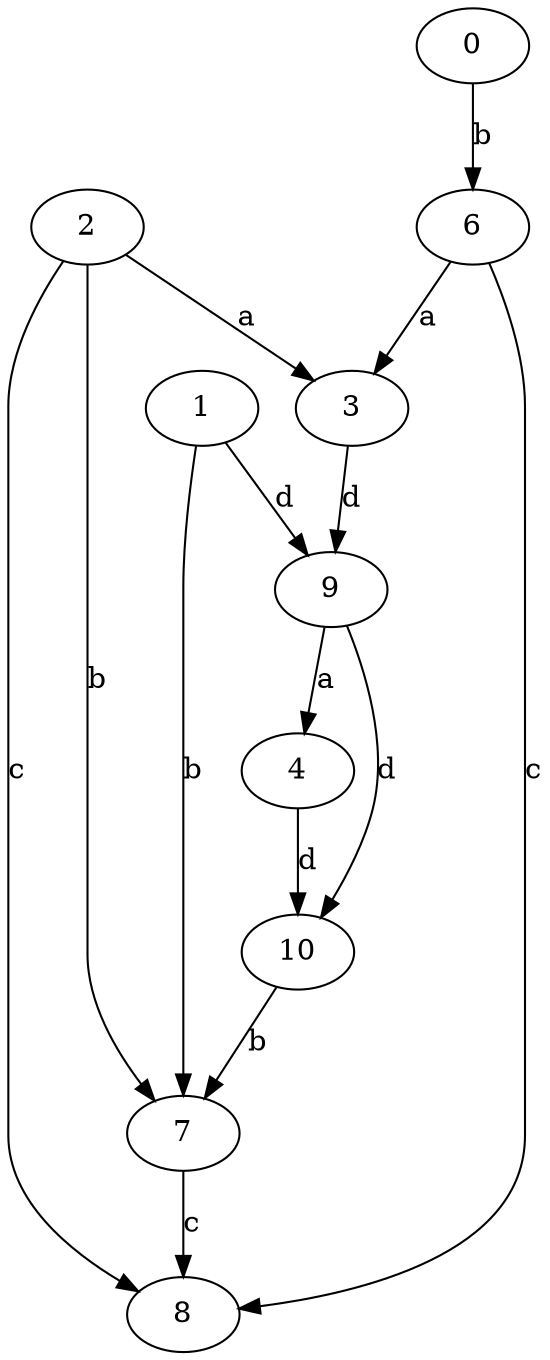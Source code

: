 strict digraph  {
2;
3;
4;
0;
6;
7;
8;
1;
9;
10;
2 -> 3  [label=a];
2 -> 7  [label=b];
2 -> 8  [label=c];
3 -> 9  [label=d];
4 -> 10  [label=d];
0 -> 6  [label=b];
6 -> 3  [label=a];
6 -> 8  [label=c];
7 -> 8  [label=c];
1 -> 7  [label=b];
1 -> 9  [label=d];
9 -> 4  [label=a];
9 -> 10  [label=d];
10 -> 7  [label=b];
}
